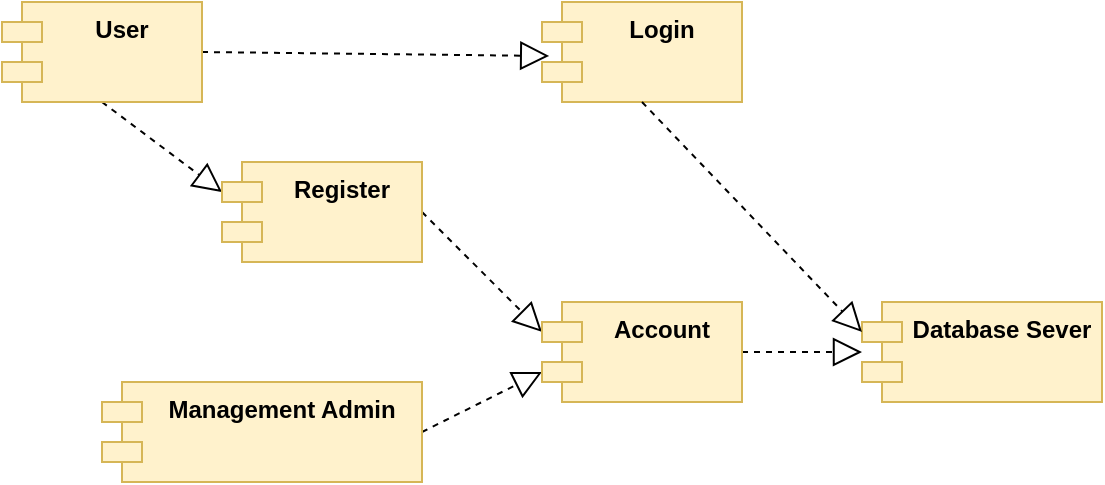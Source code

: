 <mxfile version="14.1.1" type="google"><diagram id="eXfkgmsbqsH8R_vVxq73" name="Page-1"><mxGraphModel dx="1422" dy="762" grid="1" gridSize="10" guides="1" tooltips="1" connect="1" arrows="1" fold="1" page="1" pageScale="1" pageWidth="827" pageHeight="1169" math="0" shadow="0"><root><mxCell id="0"/><mxCell id="1" parent="0"/><mxCell id="Ev7Ttj668KaGyiyLRDFc-1" value="User" style="shape=module;align=left;spacingLeft=20;align=center;verticalAlign=top;fillColor=#fff2cc;strokeColor=#d6b656;" parent="1" vertex="1"><mxGeometry x="110" y="250" width="100" height="50" as="geometry"/></mxCell><mxCell id="Ev7Ttj668KaGyiyLRDFc-2" value="Database Sever" style="shape=module;align=left;spacingLeft=20;align=center;verticalAlign=top;fillColor=#fff2cc;strokeColor=#d6b656;" parent="1" vertex="1"><mxGeometry x="540" y="400" width="120" height="50" as="geometry"/></mxCell><mxCell id="Ev7Ttj668KaGyiyLRDFc-3" value="" style="endArrow=block;dashed=1;endFill=0;endSize=12;html=1;" parent="1" edge="1"><mxGeometry width="160" relative="1" as="geometry"><mxPoint x="480" y="425" as="sourcePoint"/><mxPoint x="540" y="425" as="targetPoint"/></mxGeometry></mxCell><mxCell id="Ev7Ttj668KaGyiyLRDFc-4" value="Account" style="shape=module;align=left;spacingLeft=20;align=center;verticalAlign=top;fillColor=#fff2cc;strokeColor=#d6b656;" parent="1" vertex="1"><mxGeometry x="380" y="400" width="100" height="50" as="geometry"/></mxCell><mxCell id="Ev7Ttj668KaGyiyLRDFc-5" value="Management Admin" style="shape=module;align=left;spacingLeft=20;align=center;verticalAlign=top;" parent="1" vertex="1"><mxGeometry x="160" y="440" width="160" height="50" as="geometry"/></mxCell><mxCell id="Ev7Ttj668KaGyiyLRDFc-6" value="" style="endArrow=block;dashed=1;endFill=0;endSize=12;html=1;exitX=1;exitY=0.5;exitDx=0;exitDy=0;entryX=0;entryY=0;entryDx=0;entryDy=35;entryPerimeter=0;" parent="1" source="Ev7Ttj668KaGyiyLRDFc-5" target="Ev7Ttj668KaGyiyLRDFc-4" edge="1"><mxGeometry width="160" relative="1" as="geometry"><mxPoint x="280" y="425" as="sourcePoint"/><mxPoint x="380" y="424.5" as="targetPoint"/></mxGeometry></mxCell><mxCell id="Ev7Ttj668KaGyiyLRDFc-8" value="" style="endArrow=block;dashed=1;endFill=0;endSize=12;html=1;exitX=1;exitY=0.5;exitDx=0;exitDy=0;entryX=0;entryY=0;entryDx=0;entryDy=15;entryPerimeter=0;" parent="1" source="Ev7Ttj668KaGyiyLRDFc-16" target="Ev7Ttj668KaGyiyLRDFc-4" edge="1"><mxGeometry width="160" relative="1" as="geometry"><mxPoint x="320" y="367.5" as="sourcePoint"/><mxPoint x="380" y="310" as="targetPoint"/></mxGeometry></mxCell><mxCell id="Ev7Ttj668KaGyiyLRDFc-12" value="" style="endArrow=block;dashed=1;endFill=0;endSize=12;html=1;exitX=1;exitY=0.5;exitDx=0;exitDy=0;entryX=0.036;entryY=0.54;entryDx=0;entryDy=0;entryPerimeter=0;" parent="1" source="Ev7Ttj668KaGyiyLRDFc-1" target="Ev7Ttj668KaGyiyLRDFc-17" edge="1"><mxGeometry width="160" relative="1" as="geometry"><mxPoint x="260" y="240" as="sourcePoint"/><mxPoint x="376.4" y="275.4" as="targetPoint"/></mxGeometry></mxCell><mxCell id="Ev7Ttj668KaGyiyLRDFc-15" value="" style="endArrow=block;dashed=1;endFill=0;endSize=12;html=1;exitX=0.5;exitY=1;exitDx=0;exitDy=0;entryX=0;entryY=0;entryDx=0;entryDy=15;entryPerimeter=0;" parent="1" source="Ev7Ttj668KaGyiyLRDFc-1" edge="1"><mxGeometry width="160" relative="1" as="geometry"><mxPoint x="150" y="290" as="sourcePoint"/><mxPoint x="220" y="345" as="targetPoint"/></mxGeometry></mxCell><mxCell id="Ev7Ttj668KaGyiyLRDFc-16" value="Register" style="shape=module;align=left;spacingLeft=20;align=center;verticalAlign=top;" parent="1" vertex="1"><mxGeometry x="220" y="330" width="100" height="50" as="geometry"/></mxCell><mxCell id="Ev7Ttj668KaGyiyLRDFc-17" value="Login" style="shape=module;align=left;spacingLeft=20;align=center;verticalAlign=top;fillColor=#fff2cc;strokeColor=#d6b656;" parent="1" vertex="1"><mxGeometry x="380" y="250" width="100" height="50" as="geometry"/></mxCell><mxCell id="Ev7Ttj668KaGyiyLRDFc-18" value="Register" style="shape=module;align=left;spacingLeft=20;align=center;verticalAlign=top;fillColor=#fff2cc;strokeColor=#d6b656;" parent="1" vertex="1"><mxGeometry x="220" y="330" width="100" height="50" as="geometry"/></mxCell><mxCell id="Ev7Ttj668KaGyiyLRDFc-19" value="Management Admin" style="shape=module;align=left;spacingLeft=20;align=center;verticalAlign=top;fillColor=#fff2cc;strokeColor=#d6b656;fontStyle=1" parent="1" vertex="1"><mxGeometry x="160" y="440" width="160" height="50" as="geometry"/></mxCell><mxCell id="Ev7Ttj668KaGyiyLRDFc-20" value="User" style="shape=module;align=left;spacingLeft=20;align=center;verticalAlign=top;fillColor=#fff2cc;strokeColor=#d6b656;" parent="1" vertex="1"><mxGeometry x="110" y="250" width="100" height="50" as="geometry"/></mxCell><mxCell id="Ev7Ttj668KaGyiyLRDFc-21" value="Login" style="shape=module;align=left;spacingLeft=20;align=center;verticalAlign=top;fillColor=#fff2cc;strokeColor=#d6b656;" parent="1" vertex="1"><mxGeometry x="380" y="250" width="100" height="50" as="geometry"/></mxCell><mxCell id="Ev7Ttj668KaGyiyLRDFc-22" value="Register" style="shape=module;align=left;spacingLeft=20;align=center;verticalAlign=top;fillColor=#fff2cc;strokeColor=#d6b656;" parent="1" vertex="1"><mxGeometry x="220" y="330" width="100" height="50" as="geometry"/></mxCell><mxCell id="Ev7Ttj668KaGyiyLRDFc-23" value="User" style="shape=module;align=left;spacingLeft=20;align=center;verticalAlign=top;fillColor=#fff2cc;strokeColor=#d6b656;fontStyle=1" parent="1" vertex="1"><mxGeometry x="110" y="250" width="100" height="50" as="geometry"/></mxCell><mxCell id="Ev7Ttj668KaGyiyLRDFc-24" value="Login" style="shape=module;align=left;spacingLeft=20;align=center;verticalAlign=top;fillColor=#fff2cc;strokeColor=#d6b656;fontStyle=1" parent="1" vertex="1"><mxGeometry x="380" y="250" width="100" height="50" as="geometry"/></mxCell><mxCell id="Ev7Ttj668KaGyiyLRDFc-25" value="Register" style="shape=module;align=left;spacingLeft=20;align=center;verticalAlign=top;fillColor=#fff2cc;strokeColor=#d6b656;fontStyle=1" parent="1" vertex="1"><mxGeometry x="220" y="330" width="100" height="50" as="geometry"/></mxCell><mxCell id="Ev7Ttj668KaGyiyLRDFc-26" value="Account" style="shape=module;align=left;spacingLeft=20;align=center;verticalAlign=top;fillColor=#fff2cc;strokeColor=#d6b656;fontStyle=1" parent="1" vertex="1"><mxGeometry x="380" y="400" width="100" height="50" as="geometry"/></mxCell><mxCell id="Ev7Ttj668KaGyiyLRDFc-27" value="Database Sever" style="shape=module;align=left;spacingLeft=20;align=center;verticalAlign=top;fillColor=#fff2cc;strokeColor=#d6b656;fontStyle=1" parent="1" vertex="1"><mxGeometry x="540" y="400" width="120" height="50" as="geometry"/></mxCell><mxCell id="QiX9PMREEH4M5F1N7277-1" value="" style="endArrow=block;dashed=1;endFill=0;endSize=12;html=1;exitX=0.5;exitY=1;exitDx=0;exitDy=0;entryX=0;entryY=0;entryDx=0;entryDy=15;entryPerimeter=0;" edge="1" parent="1" source="Ev7Ttj668KaGyiyLRDFc-24" target="Ev7Ttj668KaGyiyLRDFc-27"><mxGeometry width="160" relative="1" as="geometry"><mxPoint x="220" y="285" as="sourcePoint"/><mxPoint x="393.6" y="287" as="targetPoint"/></mxGeometry></mxCell></root></mxGraphModel></diagram></mxfile>